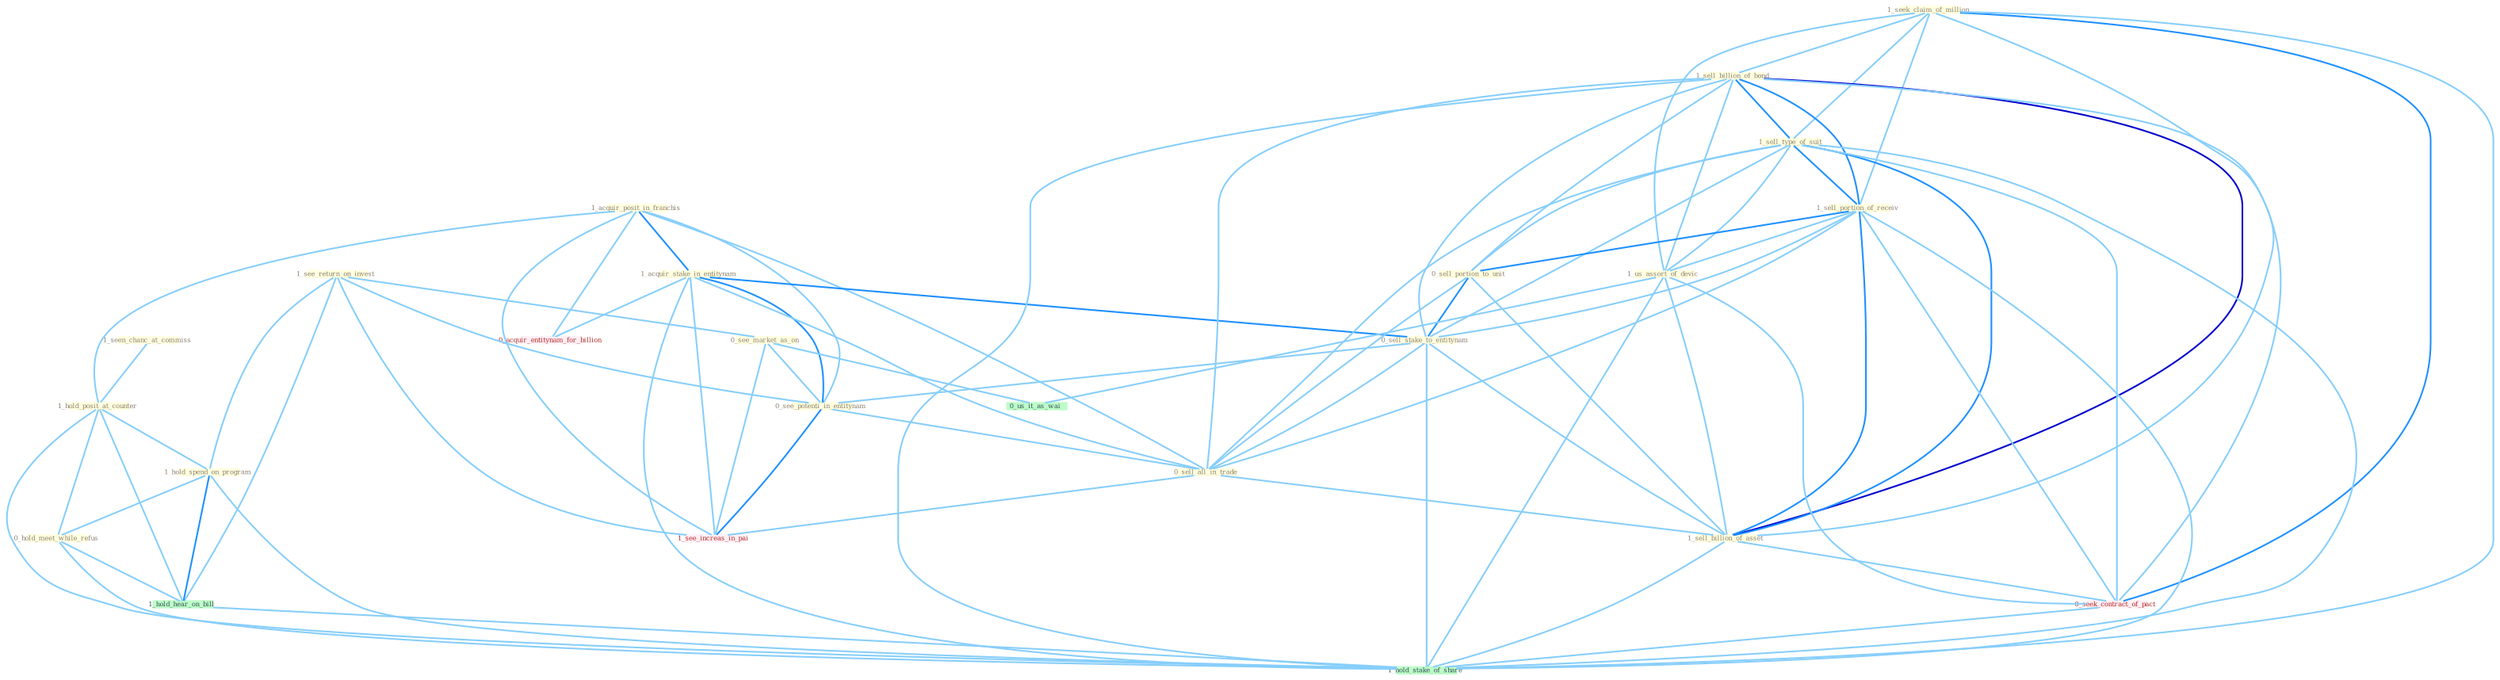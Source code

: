 Graph G{ 
    node
    [shape=polygon,style=filled,width=.5,height=.06,color="#BDFCC9",fixedsize=true,fontsize=4,
    fontcolor="#2f4f4f"];
    {node
    [color="#ffffe0", fontcolor="#8b7d6b"] "1_acquir_posit_in_franchis " "1_seek_claim_of_million " "1_see_return_on_invest " "1_acquir_stake_in_entitynam " "0_see_market_as_on " "1_sell_billion_of_bond " "1_sell_type_of_suit " "1_sell_portion_of_receiv " "1_seen_chanc_at_commiss " "1_hold_posit_at_counter " "0_sell_portion_to_unit " "1_hold_spend_on_program " "0_sell_stake_to_entitynam " "1_us_assort_of_devic " "0_see_potenti_in_entitynam " "0_hold_meet_while_refus " "0_sell_all_in_trade " "1_sell_billion_of_asset "}
{node [color="#fff0f5", fontcolor="#b22222"] "0_seek_contract_of_pact " "0_acquir_entitynam_for_billion " "1_see_increas_in_pai "}
edge [color="#B0E2FF"];

	"1_acquir_posit_in_franchis " -- "1_acquir_stake_in_entitynam " [w="2", color="#1e90ff" , len=0.8];
	"1_acquir_posit_in_franchis " -- "1_hold_posit_at_counter " [w="1", color="#87cefa" ];
	"1_acquir_posit_in_franchis " -- "0_see_potenti_in_entitynam " [w="1", color="#87cefa" ];
	"1_acquir_posit_in_franchis " -- "0_sell_all_in_trade " [w="1", color="#87cefa" ];
	"1_acquir_posit_in_franchis " -- "0_acquir_entitynam_for_billion " [w="1", color="#87cefa" ];
	"1_acquir_posit_in_franchis " -- "1_see_increas_in_pai " [w="1", color="#87cefa" ];
	"1_seek_claim_of_million " -- "1_sell_billion_of_bond " [w="1", color="#87cefa" ];
	"1_seek_claim_of_million " -- "1_sell_type_of_suit " [w="1", color="#87cefa" ];
	"1_seek_claim_of_million " -- "1_sell_portion_of_receiv " [w="1", color="#87cefa" ];
	"1_seek_claim_of_million " -- "1_us_assort_of_devic " [w="1", color="#87cefa" ];
	"1_seek_claim_of_million " -- "1_sell_billion_of_asset " [w="1", color="#87cefa" ];
	"1_seek_claim_of_million " -- "0_seek_contract_of_pact " [w="2", color="#1e90ff" , len=0.8];
	"1_seek_claim_of_million " -- "1_hold_stake_of_share " [w="1", color="#87cefa" ];
	"1_see_return_on_invest " -- "0_see_market_as_on " [w="1", color="#87cefa" ];
	"1_see_return_on_invest " -- "1_hold_spend_on_program " [w="1", color="#87cefa" ];
	"1_see_return_on_invest " -- "0_see_potenti_in_entitynam " [w="1", color="#87cefa" ];
	"1_see_return_on_invest " -- "1_see_increas_in_pai " [w="1", color="#87cefa" ];
	"1_see_return_on_invest " -- "1_hold_hear_on_bill " [w="1", color="#87cefa" ];
	"1_acquir_stake_in_entitynam " -- "0_sell_stake_to_entitynam " [w="2", color="#1e90ff" , len=0.8];
	"1_acquir_stake_in_entitynam " -- "0_see_potenti_in_entitynam " [w="2", color="#1e90ff" , len=0.8];
	"1_acquir_stake_in_entitynam " -- "0_sell_all_in_trade " [w="1", color="#87cefa" ];
	"1_acquir_stake_in_entitynam " -- "0_acquir_entitynam_for_billion " [w="1", color="#87cefa" ];
	"1_acquir_stake_in_entitynam " -- "1_see_increas_in_pai " [w="1", color="#87cefa" ];
	"1_acquir_stake_in_entitynam " -- "1_hold_stake_of_share " [w="1", color="#87cefa" ];
	"0_see_market_as_on " -- "0_see_potenti_in_entitynam " [w="1", color="#87cefa" ];
	"0_see_market_as_on " -- "0_us_it_as_wai " [w="1", color="#87cefa" ];
	"0_see_market_as_on " -- "1_see_increas_in_pai " [w="1", color="#87cefa" ];
	"1_sell_billion_of_bond " -- "1_sell_type_of_suit " [w="2", color="#1e90ff" , len=0.8];
	"1_sell_billion_of_bond " -- "1_sell_portion_of_receiv " [w="2", color="#1e90ff" , len=0.8];
	"1_sell_billion_of_bond " -- "0_sell_portion_to_unit " [w="1", color="#87cefa" ];
	"1_sell_billion_of_bond " -- "0_sell_stake_to_entitynam " [w="1", color="#87cefa" ];
	"1_sell_billion_of_bond " -- "1_us_assort_of_devic " [w="1", color="#87cefa" ];
	"1_sell_billion_of_bond " -- "0_sell_all_in_trade " [w="1", color="#87cefa" ];
	"1_sell_billion_of_bond " -- "1_sell_billion_of_asset " [w="3", color="#0000cd" , len=0.6];
	"1_sell_billion_of_bond " -- "0_seek_contract_of_pact " [w="1", color="#87cefa" ];
	"1_sell_billion_of_bond " -- "1_hold_stake_of_share " [w="1", color="#87cefa" ];
	"1_sell_type_of_suit " -- "1_sell_portion_of_receiv " [w="2", color="#1e90ff" , len=0.8];
	"1_sell_type_of_suit " -- "0_sell_portion_to_unit " [w="1", color="#87cefa" ];
	"1_sell_type_of_suit " -- "0_sell_stake_to_entitynam " [w="1", color="#87cefa" ];
	"1_sell_type_of_suit " -- "1_us_assort_of_devic " [w="1", color="#87cefa" ];
	"1_sell_type_of_suit " -- "0_sell_all_in_trade " [w="1", color="#87cefa" ];
	"1_sell_type_of_suit " -- "1_sell_billion_of_asset " [w="2", color="#1e90ff" , len=0.8];
	"1_sell_type_of_suit " -- "0_seek_contract_of_pact " [w="1", color="#87cefa" ];
	"1_sell_type_of_suit " -- "1_hold_stake_of_share " [w="1", color="#87cefa" ];
	"1_sell_portion_of_receiv " -- "0_sell_portion_to_unit " [w="2", color="#1e90ff" , len=0.8];
	"1_sell_portion_of_receiv " -- "0_sell_stake_to_entitynam " [w="1", color="#87cefa" ];
	"1_sell_portion_of_receiv " -- "1_us_assort_of_devic " [w="1", color="#87cefa" ];
	"1_sell_portion_of_receiv " -- "0_sell_all_in_trade " [w="1", color="#87cefa" ];
	"1_sell_portion_of_receiv " -- "1_sell_billion_of_asset " [w="2", color="#1e90ff" , len=0.8];
	"1_sell_portion_of_receiv " -- "0_seek_contract_of_pact " [w="1", color="#87cefa" ];
	"1_sell_portion_of_receiv " -- "1_hold_stake_of_share " [w="1", color="#87cefa" ];
	"1_seen_chanc_at_commiss " -- "1_hold_posit_at_counter " [w="1", color="#87cefa" ];
	"1_hold_posit_at_counter " -- "1_hold_spend_on_program " [w="1", color="#87cefa" ];
	"1_hold_posit_at_counter " -- "0_hold_meet_while_refus " [w="1", color="#87cefa" ];
	"1_hold_posit_at_counter " -- "1_hold_hear_on_bill " [w="1", color="#87cefa" ];
	"1_hold_posit_at_counter " -- "1_hold_stake_of_share " [w="1", color="#87cefa" ];
	"0_sell_portion_to_unit " -- "0_sell_stake_to_entitynam " [w="2", color="#1e90ff" , len=0.8];
	"0_sell_portion_to_unit " -- "0_sell_all_in_trade " [w="1", color="#87cefa" ];
	"0_sell_portion_to_unit " -- "1_sell_billion_of_asset " [w="1", color="#87cefa" ];
	"1_hold_spend_on_program " -- "0_hold_meet_while_refus " [w="1", color="#87cefa" ];
	"1_hold_spend_on_program " -- "1_hold_hear_on_bill " [w="2", color="#1e90ff" , len=0.8];
	"1_hold_spend_on_program " -- "1_hold_stake_of_share " [w="1", color="#87cefa" ];
	"0_sell_stake_to_entitynam " -- "0_see_potenti_in_entitynam " [w="1", color="#87cefa" ];
	"0_sell_stake_to_entitynam " -- "0_sell_all_in_trade " [w="1", color="#87cefa" ];
	"0_sell_stake_to_entitynam " -- "1_sell_billion_of_asset " [w="1", color="#87cefa" ];
	"0_sell_stake_to_entitynam " -- "1_hold_stake_of_share " [w="1", color="#87cefa" ];
	"1_us_assort_of_devic " -- "1_sell_billion_of_asset " [w="1", color="#87cefa" ];
	"1_us_assort_of_devic " -- "0_seek_contract_of_pact " [w="1", color="#87cefa" ];
	"1_us_assort_of_devic " -- "0_us_it_as_wai " [w="1", color="#87cefa" ];
	"1_us_assort_of_devic " -- "1_hold_stake_of_share " [w="1", color="#87cefa" ];
	"0_see_potenti_in_entitynam " -- "0_sell_all_in_trade " [w="1", color="#87cefa" ];
	"0_see_potenti_in_entitynam " -- "1_see_increas_in_pai " [w="2", color="#1e90ff" , len=0.8];
	"0_hold_meet_while_refus " -- "1_hold_hear_on_bill " [w="1", color="#87cefa" ];
	"0_hold_meet_while_refus " -- "1_hold_stake_of_share " [w="1", color="#87cefa" ];
	"0_sell_all_in_trade " -- "1_sell_billion_of_asset " [w="1", color="#87cefa" ];
	"0_sell_all_in_trade " -- "1_see_increas_in_pai " [w="1", color="#87cefa" ];
	"1_sell_billion_of_asset " -- "0_seek_contract_of_pact " [w="1", color="#87cefa" ];
	"1_sell_billion_of_asset " -- "1_hold_stake_of_share " [w="1", color="#87cefa" ];
	"0_seek_contract_of_pact " -- "1_hold_stake_of_share " [w="1", color="#87cefa" ];
	"1_hold_hear_on_bill " -- "1_hold_stake_of_share " [w="1", color="#87cefa" ];
}